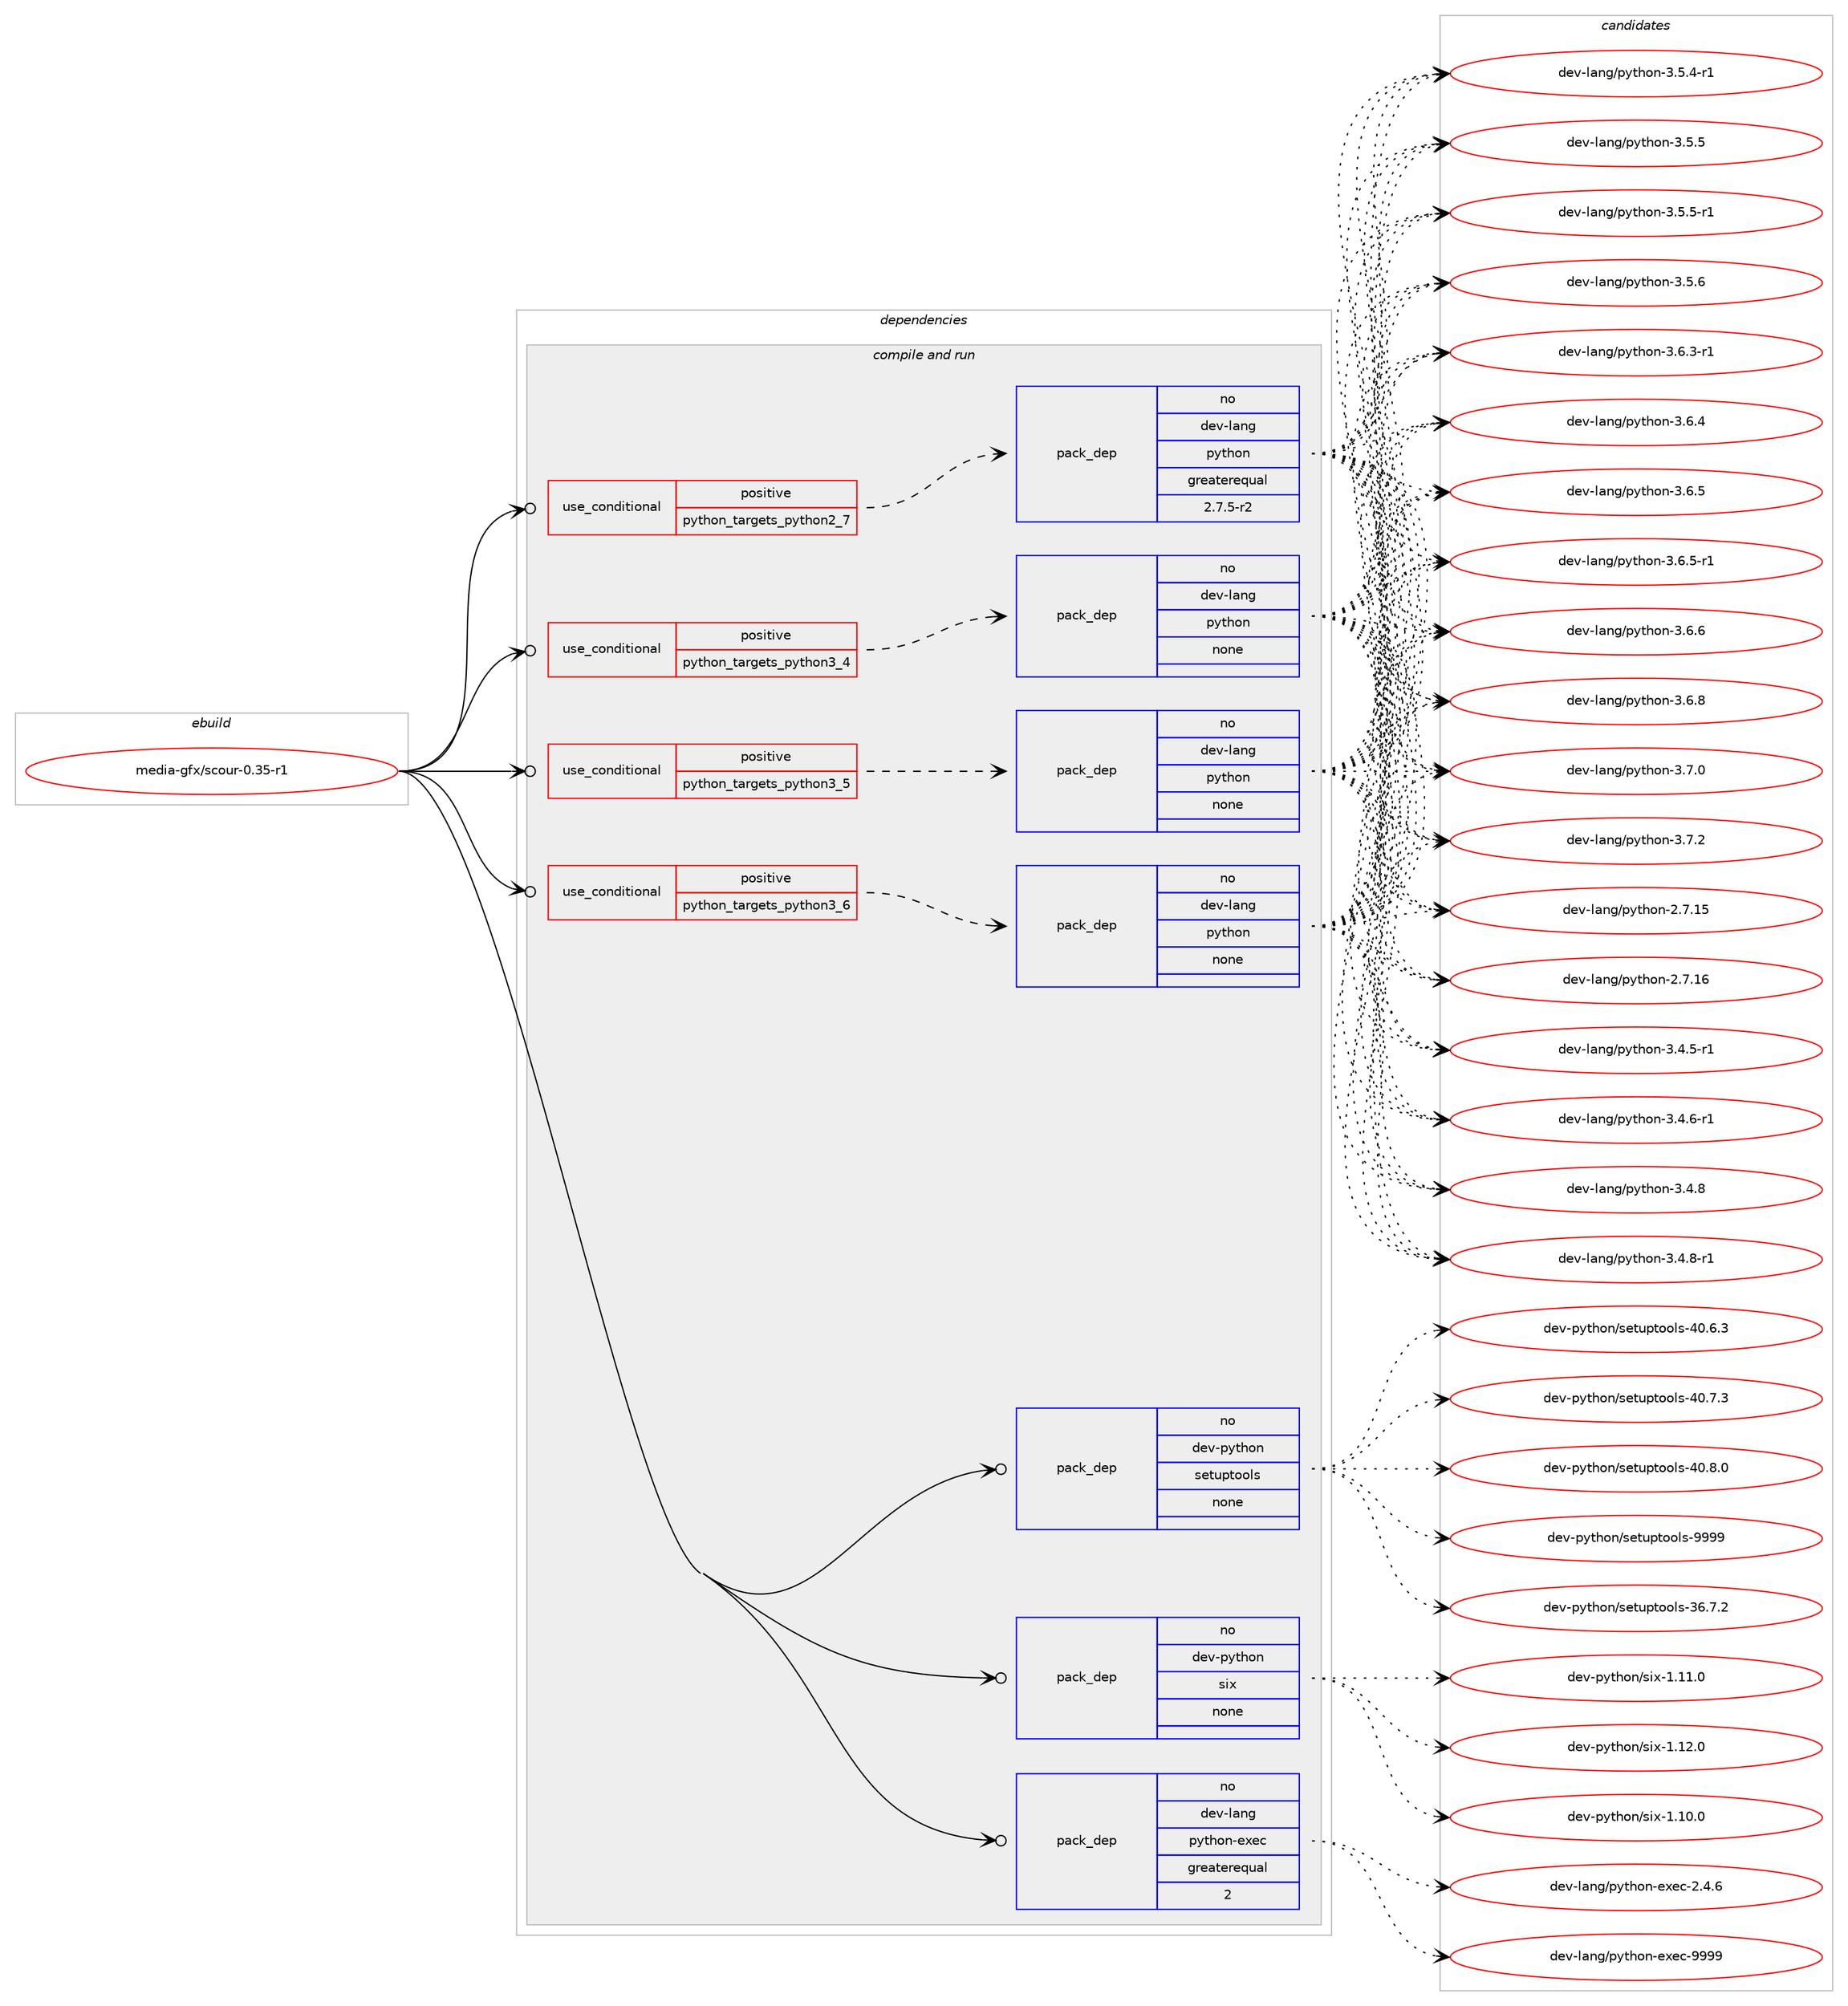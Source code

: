 digraph prolog {

# *************
# Graph options
# *************

newrank=true;
concentrate=true;
compound=true;
graph [rankdir=LR,fontname=Helvetica,fontsize=10,ranksep=1.5];#, ranksep=2.5, nodesep=0.2];
edge  [arrowhead=vee];
node  [fontname=Helvetica,fontsize=10];

# **********
# The ebuild
# **********

subgraph cluster_leftcol {
color=gray;
rank=same;
label=<<i>ebuild</i>>;
id [label="media-gfx/scour-0.35-r1", color=red, width=4, href="../media-gfx/scour-0.35-r1.svg"];
}

# ****************
# The dependencies
# ****************

subgraph cluster_midcol {
color=gray;
label=<<i>dependencies</i>>;
subgraph cluster_compile {
fillcolor="#eeeeee";
style=filled;
label=<<i>compile</i>>;
}
subgraph cluster_compileandrun {
fillcolor="#eeeeee";
style=filled;
label=<<i>compile and run</i>>;
subgraph cond433300 {
dependency1607636 [label=<<TABLE BORDER="0" CELLBORDER="1" CELLSPACING="0" CELLPADDING="4"><TR><TD ROWSPAN="3" CELLPADDING="10">use_conditional</TD></TR><TR><TD>positive</TD></TR><TR><TD>python_targets_python2_7</TD></TR></TABLE>>, shape=none, color=red];
subgraph pack1148710 {
dependency1607637 [label=<<TABLE BORDER="0" CELLBORDER="1" CELLSPACING="0" CELLPADDING="4" WIDTH="220"><TR><TD ROWSPAN="6" CELLPADDING="30">pack_dep</TD></TR><TR><TD WIDTH="110">no</TD></TR><TR><TD>dev-lang</TD></TR><TR><TD>python</TD></TR><TR><TD>greaterequal</TD></TR><TR><TD>2.7.5-r2</TD></TR></TABLE>>, shape=none, color=blue];
}
dependency1607636:e -> dependency1607637:w [weight=20,style="dashed",arrowhead="vee"];
}
id:e -> dependency1607636:w [weight=20,style="solid",arrowhead="odotvee"];
subgraph cond433301 {
dependency1607638 [label=<<TABLE BORDER="0" CELLBORDER="1" CELLSPACING="0" CELLPADDING="4"><TR><TD ROWSPAN="3" CELLPADDING="10">use_conditional</TD></TR><TR><TD>positive</TD></TR><TR><TD>python_targets_python3_4</TD></TR></TABLE>>, shape=none, color=red];
subgraph pack1148711 {
dependency1607639 [label=<<TABLE BORDER="0" CELLBORDER="1" CELLSPACING="0" CELLPADDING="4" WIDTH="220"><TR><TD ROWSPAN="6" CELLPADDING="30">pack_dep</TD></TR><TR><TD WIDTH="110">no</TD></TR><TR><TD>dev-lang</TD></TR><TR><TD>python</TD></TR><TR><TD>none</TD></TR><TR><TD></TD></TR></TABLE>>, shape=none, color=blue];
}
dependency1607638:e -> dependency1607639:w [weight=20,style="dashed",arrowhead="vee"];
}
id:e -> dependency1607638:w [weight=20,style="solid",arrowhead="odotvee"];
subgraph cond433302 {
dependency1607640 [label=<<TABLE BORDER="0" CELLBORDER="1" CELLSPACING="0" CELLPADDING="4"><TR><TD ROWSPAN="3" CELLPADDING="10">use_conditional</TD></TR><TR><TD>positive</TD></TR><TR><TD>python_targets_python3_5</TD></TR></TABLE>>, shape=none, color=red];
subgraph pack1148712 {
dependency1607641 [label=<<TABLE BORDER="0" CELLBORDER="1" CELLSPACING="0" CELLPADDING="4" WIDTH="220"><TR><TD ROWSPAN="6" CELLPADDING="30">pack_dep</TD></TR><TR><TD WIDTH="110">no</TD></TR><TR><TD>dev-lang</TD></TR><TR><TD>python</TD></TR><TR><TD>none</TD></TR><TR><TD></TD></TR></TABLE>>, shape=none, color=blue];
}
dependency1607640:e -> dependency1607641:w [weight=20,style="dashed",arrowhead="vee"];
}
id:e -> dependency1607640:w [weight=20,style="solid",arrowhead="odotvee"];
subgraph cond433303 {
dependency1607642 [label=<<TABLE BORDER="0" CELLBORDER="1" CELLSPACING="0" CELLPADDING="4"><TR><TD ROWSPAN="3" CELLPADDING="10">use_conditional</TD></TR><TR><TD>positive</TD></TR><TR><TD>python_targets_python3_6</TD></TR></TABLE>>, shape=none, color=red];
subgraph pack1148713 {
dependency1607643 [label=<<TABLE BORDER="0" CELLBORDER="1" CELLSPACING="0" CELLPADDING="4" WIDTH="220"><TR><TD ROWSPAN="6" CELLPADDING="30">pack_dep</TD></TR><TR><TD WIDTH="110">no</TD></TR><TR><TD>dev-lang</TD></TR><TR><TD>python</TD></TR><TR><TD>none</TD></TR><TR><TD></TD></TR></TABLE>>, shape=none, color=blue];
}
dependency1607642:e -> dependency1607643:w [weight=20,style="dashed",arrowhead="vee"];
}
id:e -> dependency1607642:w [weight=20,style="solid",arrowhead="odotvee"];
subgraph pack1148714 {
dependency1607644 [label=<<TABLE BORDER="0" CELLBORDER="1" CELLSPACING="0" CELLPADDING="4" WIDTH="220"><TR><TD ROWSPAN="6" CELLPADDING="30">pack_dep</TD></TR><TR><TD WIDTH="110">no</TD></TR><TR><TD>dev-lang</TD></TR><TR><TD>python-exec</TD></TR><TR><TD>greaterequal</TD></TR><TR><TD>2</TD></TR></TABLE>>, shape=none, color=blue];
}
id:e -> dependency1607644:w [weight=20,style="solid",arrowhead="odotvee"];
subgraph pack1148715 {
dependency1607645 [label=<<TABLE BORDER="0" CELLBORDER="1" CELLSPACING="0" CELLPADDING="4" WIDTH="220"><TR><TD ROWSPAN="6" CELLPADDING="30">pack_dep</TD></TR><TR><TD WIDTH="110">no</TD></TR><TR><TD>dev-python</TD></TR><TR><TD>setuptools</TD></TR><TR><TD>none</TD></TR><TR><TD></TD></TR></TABLE>>, shape=none, color=blue];
}
id:e -> dependency1607645:w [weight=20,style="solid",arrowhead="odotvee"];
subgraph pack1148716 {
dependency1607646 [label=<<TABLE BORDER="0" CELLBORDER="1" CELLSPACING="0" CELLPADDING="4" WIDTH="220"><TR><TD ROWSPAN="6" CELLPADDING="30">pack_dep</TD></TR><TR><TD WIDTH="110">no</TD></TR><TR><TD>dev-python</TD></TR><TR><TD>six</TD></TR><TR><TD>none</TD></TR><TR><TD></TD></TR></TABLE>>, shape=none, color=blue];
}
id:e -> dependency1607646:w [weight=20,style="solid",arrowhead="odotvee"];
}
subgraph cluster_run {
fillcolor="#eeeeee";
style=filled;
label=<<i>run</i>>;
}
}

# **************
# The candidates
# **************

subgraph cluster_choices {
rank=same;
color=gray;
label=<<i>candidates</i>>;

subgraph choice1148710 {
color=black;
nodesep=1;
choice10010111845108971101034711212111610411111045504655464953 [label="dev-lang/python-2.7.15", color=red, width=4,href="../dev-lang/python-2.7.15.svg"];
choice10010111845108971101034711212111610411111045504655464954 [label="dev-lang/python-2.7.16", color=red, width=4,href="../dev-lang/python-2.7.16.svg"];
choice1001011184510897110103471121211161041111104551465246534511449 [label="dev-lang/python-3.4.5-r1", color=red, width=4,href="../dev-lang/python-3.4.5-r1.svg"];
choice1001011184510897110103471121211161041111104551465246544511449 [label="dev-lang/python-3.4.6-r1", color=red, width=4,href="../dev-lang/python-3.4.6-r1.svg"];
choice100101118451089711010347112121116104111110455146524656 [label="dev-lang/python-3.4.8", color=red, width=4,href="../dev-lang/python-3.4.8.svg"];
choice1001011184510897110103471121211161041111104551465246564511449 [label="dev-lang/python-3.4.8-r1", color=red, width=4,href="../dev-lang/python-3.4.8-r1.svg"];
choice1001011184510897110103471121211161041111104551465346524511449 [label="dev-lang/python-3.5.4-r1", color=red, width=4,href="../dev-lang/python-3.5.4-r1.svg"];
choice100101118451089711010347112121116104111110455146534653 [label="dev-lang/python-3.5.5", color=red, width=4,href="../dev-lang/python-3.5.5.svg"];
choice1001011184510897110103471121211161041111104551465346534511449 [label="dev-lang/python-3.5.5-r1", color=red, width=4,href="../dev-lang/python-3.5.5-r1.svg"];
choice100101118451089711010347112121116104111110455146534654 [label="dev-lang/python-3.5.6", color=red, width=4,href="../dev-lang/python-3.5.6.svg"];
choice1001011184510897110103471121211161041111104551465446514511449 [label="dev-lang/python-3.6.3-r1", color=red, width=4,href="../dev-lang/python-3.6.3-r1.svg"];
choice100101118451089711010347112121116104111110455146544652 [label="dev-lang/python-3.6.4", color=red, width=4,href="../dev-lang/python-3.6.4.svg"];
choice100101118451089711010347112121116104111110455146544653 [label="dev-lang/python-3.6.5", color=red, width=4,href="../dev-lang/python-3.6.5.svg"];
choice1001011184510897110103471121211161041111104551465446534511449 [label="dev-lang/python-3.6.5-r1", color=red, width=4,href="../dev-lang/python-3.6.5-r1.svg"];
choice100101118451089711010347112121116104111110455146544654 [label="dev-lang/python-3.6.6", color=red, width=4,href="../dev-lang/python-3.6.6.svg"];
choice100101118451089711010347112121116104111110455146544656 [label="dev-lang/python-3.6.8", color=red, width=4,href="../dev-lang/python-3.6.8.svg"];
choice100101118451089711010347112121116104111110455146554648 [label="dev-lang/python-3.7.0", color=red, width=4,href="../dev-lang/python-3.7.0.svg"];
choice100101118451089711010347112121116104111110455146554650 [label="dev-lang/python-3.7.2", color=red, width=4,href="../dev-lang/python-3.7.2.svg"];
dependency1607637:e -> choice10010111845108971101034711212111610411111045504655464953:w [style=dotted,weight="100"];
dependency1607637:e -> choice10010111845108971101034711212111610411111045504655464954:w [style=dotted,weight="100"];
dependency1607637:e -> choice1001011184510897110103471121211161041111104551465246534511449:w [style=dotted,weight="100"];
dependency1607637:e -> choice1001011184510897110103471121211161041111104551465246544511449:w [style=dotted,weight="100"];
dependency1607637:e -> choice100101118451089711010347112121116104111110455146524656:w [style=dotted,weight="100"];
dependency1607637:e -> choice1001011184510897110103471121211161041111104551465246564511449:w [style=dotted,weight="100"];
dependency1607637:e -> choice1001011184510897110103471121211161041111104551465346524511449:w [style=dotted,weight="100"];
dependency1607637:e -> choice100101118451089711010347112121116104111110455146534653:w [style=dotted,weight="100"];
dependency1607637:e -> choice1001011184510897110103471121211161041111104551465346534511449:w [style=dotted,weight="100"];
dependency1607637:e -> choice100101118451089711010347112121116104111110455146534654:w [style=dotted,weight="100"];
dependency1607637:e -> choice1001011184510897110103471121211161041111104551465446514511449:w [style=dotted,weight="100"];
dependency1607637:e -> choice100101118451089711010347112121116104111110455146544652:w [style=dotted,weight="100"];
dependency1607637:e -> choice100101118451089711010347112121116104111110455146544653:w [style=dotted,weight="100"];
dependency1607637:e -> choice1001011184510897110103471121211161041111104551465446534511449:w [style=dotted,weight="100"];
dependency1607637:e -> choice100101118451089711010347112121116104111110455146544654:w [style=dotted,weight="100"];
dependency1607637:e -> choice100101118451089711010347112121116104111110455146544656:w [style=dotted,weight="100"];
dependency1607637:e -> choice100101118451089711010347112121116104111110455146554648:w [style=dotted,weight="100"];
dependency1607637:e -> choice100101118451089711010347112121116104111110455146554650:w [style=dotted,weight="100"];
}
subgraph choice1148711 {
color=black;
nodesep=1;
choice10010111845108971101034711212111610411111045504655464953 [label="dev-lang/python-2.7.15", color=red, width=4,href="../dev-lang/python-2.7.15.svg"];
choice10010111845108971101034711212111610411111045504655464954 [label="dev-lang/python-2.7.16", color=red, width=4,href="../dev-lang/python-2.7.16.svg"];
choice1001011184510897110103471121211161041111104551465246534511449 [label="dev-lang/python-3.4.5-r1", color=red, width=4,href="../dev-lang/python-3.4.5-r1.svg"];
choice1001011184510897110103471121211161041111104551465246544511449 [label="dev-lang/python-3.4.6-r1", color=red, width=4,href="../dev-lang/python-3.4.6-r1.svg"];
choice100101118451089711010347112121116104111110455146524656 [label="dev-lang/python-3.4.8", color=red, width=4,href="../dev-lang/python-3.4.8.svg"];
choice1001011184510897110103471121211161041111104551465246564511449 [label="dev-lang/python-3.4.8-r1", color=red, width=4,href="../dev-lang/python-3.4.8-r1.svg"];
choice1001011184510897110103471121211161041111104551465346524511449 [label="dev-lang/python-3.5.4-r1", color=red, width=4,href="../dev-lang/python-3.5.4-r1.svg"];
choice100101118451089711010347112121116104111110455146534653 [label="dev-lang/python-3.5.5", color=red, width=4,href="../dev-lang/python-3.5.5.svg"];
choice1001011184510897110103471121211161041111104551465346534511449 [label="dev-lang/python-3.5.5-r1", color=red, width=4,href="../dev-lang/python-3.5.5-r1.svg"];
choice100101118451089711010347112121116104111110455146534654 [label="dev-lang/python-3.5.6", color=red, width=4,href="../dev-lang/python-3.5.6.svg"];
choice1001011184510897110103471121211161041111104551465446514511449 [label="dev-lang/python-3.6.3-r1", color=red, width=4,href="../dev-lang/python-3.6.3-r1.svg"];
choice100101118451089711010347112121116104111110455146544652 [label="dev-lang/python-3.6.4", color=red, width=4,href="../dev-lang/python-3.6.4.svg"];
choice100101118451089711010347112121116104111110455146544653 [label="dev-lang/python-3.6.5", color=red, width=4,href="../dev-lang/python-3.6.5.svg"];
choice1001011184510897110103471121211161041111104551465446534511449 [label="dev-lang/python-3.6.5-r1", color=red, width=4,href="../dev-lang/python-3.6.5-r1.svg"];
choice100101118451089711010347112121116104111110455146544654 [label="dev-lang/python-3.6.6", color=red, width=4,href="../dev-lang/python-3.6.6.svg"];
choice100101118451089711010347112121116104111110455146544656 [label="dev-lang/python-3.6.8", color=red, width=4,href="../dev-lang/python-3.6.8.svg"];
choice100101118451089711010347112121116104111110455146554648 [label="dev-lang/python-3.7.0", color=red, width=4,href="../dev-lang/python-3.7.0.svg"];
choice100101118451089711010347112121116104111110455146554650 [label="dev-lang/python-3.7.2", color=red, width=4,href="../dev-lang/python-3.7.2.svg"];
dependency1607639:e -> choice10010111845108971101034711212111610411111045504655464953:w [style=dotted,weight="100"];
dependency1607639:e -> choice10010111845108971101034711212111610411111045504655464954:w [style=dotted,weight="100"];
dependency1607639:e -> choice1001011184510897110103471121211161041111104551465246534511449:w [style=dotted,weight="100"];
dependency1607639:e -> choice1001011184510897110103471121211161041111104551465246544511449:w [style=dotted,weight="100"];
dependency1607639:e -> choice100101118451089711010347112121116104111110455146524656:w [style=dotted,weight="100"];
dependency1607639:e -> choice1001011184510897110103471121211161041111104551465246564511449:w [style=dotted,weight="100"];
dependency1607639:e -> choice1001011184510897110103471121211161041111104551465346524511449:w [style=dotted,weight="100"];
dependency1607639:e -> choice100101118451089711010347112121116104111110455146534653:w [style=dotted,weight="100"];
dependency1607639:e -> choice1001011184510897110103471121211161041111104551465346534511449:w [style=dotted,weight="100"];
dependency1607639:e -> choice100101118451089711010347112121116104111110455146534654:w [style=dotted,weight="100"];
dependency1607639:e -> choice1001011184510897110103471121211161041111104551465446514511449:w [style=dotted,weight="100"];
dependency1607639:e -> choice100101118451089711010347112121116104111110455146544652:w [style=dotted,weight="100"];
dependency1607639:e -> choice100101118451089711010347112121116104111110455146544653:w [style=dotted,weight="100"];
dependency1607639:e -> choice1001011184510897110103471121211161041111104551465446534511449:w [style=dotted,weight="100"];
dependency1607639:e -> choice100101118451089711010347112121116104111110455146544654:w [style=dotted,weight="100"];
dependency1607639:e -> choice100101118451089711010347112121116104111110455146544656:w [style=dotted,weight="100"];
dependency1607639:e -> choice100101118451089711010347112121116104111110455146554648:w [style=dotted,weight="100"];
dependency1607639:e -> choice100101118451089711010347112121116104111110455146554650:w [style=dotted,weight="100"];
}
subgraph choice1148712 {
color=black;
nodesep=1;
choice10010111845108971101034711212111610411111045504655464953 [label="dev-lang/python-2.7.15", color=red, width=4,href="../dev-lang/python-2.7.15.svg"];
choice10010111845108971101034711212111610411111045504655464954 [label="dev-lang/python-2.7.16", color=red, width=4,href="../dev-lang/python-2.7.16.svg"];
choice1001011184510897110103471121211161041111104551465246534511449 [label="dev-lang/python-3.4.5-r1", color=red, width=4,href="../dev-lang/python-3.4.5-r1.svg"];
choice1001011184510897110103471121211161041111104551465246544511449 [label="dev-lang/python-3.4.6-r1", color=red, width=4,href="../dev-lang/python-3.4.6-r1.svg"];
choice100101118451089711010347112121116104111110455146524656 [label="dev-lang/python-3.4.8", color=red, width=4,href="../dev-lang/python-3.4.8.svg"];
choice1001011184510897110103471121211161041111104551465246564511449 [label="dev-lang/python-3.4.8-r1", color=red, width=4,href="../dev-lang/python-3.4.8-r1.svg"];
choice1001011184510897110103471121211161041111104551465346524511449 [label="dev-lang/python-3.5.4-r1", color=red, width=4,href="../dev-lang/python-3.5.4-r1.svg"];
choice100101118451089711010347112121116104111110455146534653 [label="dev-lang/python-3.5.5", color=red, width=4,href="../dev-lang/python-3.5.5.svg"];
choice1001011184510897110103471121211161041111104551465346534511449 [label="dev-lang/python-3.5.5-r1", color=red, width=4,href="../dev-lang/python-3.5.5-r1.svg"];
choice100101118451089711010347112121116104111110455146534654 [label="dev-lang/python-3.5.6", color=red, width=4,href="../dev-lang/python-3.5.6.svg"];
choice1001011184510897110103471121211161041111104551465446514511449 [label="dev-lang/python-3.6.3-r1", color=red, width=4,href="../dev-lang/python-3.6.3-r1.svg"];
choice100101118451089711010347112121116104111110455146544652 [label="dev-lang/python-3.6.4", color=red, width=4,href="../dev-lang/python-3.6.4.svg"];
choice100101118451089711010347112121116104111110455146544653 [label="dev-lang/python-3.6.5", color=red, width=4,href="../dev-lang/python-3.6.5.svg"];
choice1001011184510897110103471121211161041111104551465446534511449 [label="dev-lang/python-3.6.5-r1", color=red, width=4,href="../dev-lang/python-3.6.5-r1.svg"];
choice100101118451089711010347112121116104111110455146544654 [label="dev-lang/python-3.6.6", color=red, width=4,href="../dev-lang/python-3.6.6.svg"];
choice100101118451089711010347112121116104111110455146544656 [label="dev-lang/python-3.6.8", color=red, width=4,href="../dev-lang/python-3.6.8.svg"];
choice100101118451089711010347112121116104111110455146554648 [label="dev-lang/python-3.7.0", color=red, width=4,href="../dev-lang/python-3.7.0.svg"];
choice100101118451089711010347112121116104111110455146554650 [label="dev-lang/python-3.7.2", color=red, width=4,href="../dev-lang/python-3.7.2.svg"];
dependency1607641:e -> choice10010111845108971101034711212111610411111045504655464953:w [style=dotted,weight="100"];
dependency1607641:e -> choice10010111845108971101034711212111610411111045504655464954:w [style=dotted,weight="100"];
dependency1607641:e -> choice1001011184510897110103471121211161041111104551465246534511449:w [style=dotted,weight="100"];
dependency1607641:e -> choice1001011184510897110103471121211161041111104551465246544511449:w [style=dotted,weight="100"];
dependency1607641:e -> choice100101118451089711010347112121116104111110455146524656:w [style=dotted,weight="100"];
dependency1607641:e -> choice1001011184510897110103471121211161041111104551465246564511449:w [style=dotted,weight="100"];
dependency1607641:e -> choice1001011184510897110103471121211161041111104551465346524511449:w [style=dotted,weight="100"];
dependency1607641:e -> choice100101118451089711010347112121116104111110455146534653:w [style=dotted,weight="100"];
dependency1607641:e -> choice1001011184510897110103471121211161041111104551465346534511449:w [style=dotted,weight="100"];
dependency1607641:e -> choice100101118451089711010347112121116104111110455146534654:w [style=dotted,weight="100"];
dependency1607641:e -> choice1001011184510897110103471121211161041111104551465446514511449:w [style=dotted,weight="100"];
dependency1607641:e -> choice100101118451089711010347112121116104111110455146544652:w [style=dotted,weight="100"];
dependency1607641:e -> choice100101118451089711010347112121116104111110455146544653:w [style=dotted,weight="100"];
dependency1607641:e -> choice1001011184510897110103471121211161041111104551465446534511449:w [style=dotted,weight="100"];
dependency1607641:e -> choice100101118451089711010347112121116104111110455146544654:w [style=dotted,weight="100"];
dependency1607641:e -> choice100101118451089711010347112121116104111110455146544656:w [style=dotted,weight="100"];
dependency1607641:e -> choice100101118451089711010347112121116104111110455146554648:w [style=dotted,weight="100"];
dependency1607641:e -> choice100101118451089711010347112121116104111110455146554650:w [style=dotted,weight="100"];
}
subgraph choice1148713 {
color=black;
nodesep=1;
choice10010111845108971101034711212111610411111045504655464953 [label="dev-lang/python-2.7.15", color=red, width=4,href="../dev-lang/python-2.7.15.svg"];
choice10010111845108971101034711212111610411111045504655464954 [label="dev-lang/python-2.7.16", color=red, width=4,href="../dev-lang/python-2.7.16.svg"];
choice1001011184510897110103471121211161041111104551465246534511449 [label="dev-lang/python-3.4.5-r1", color=red, width=4,href="../dev-lang/python-3.4.5-r1.svg"];
choice1001011184510897110103471121211161041111104551465246544511449 [label="dev-lang/python-3.4.6-r1", color=red, width=4,href="../dev-lang/python-3.4.6-r1.svg"];
choice100101118451089711010347112121116104111110455146524656 [label="dev-lang/python-3.4.8", color=red, width=4,href="../dev-lang/python-3.4.8.svg"];
choice1001011184510897110103471121211161041111104551465246564511449 [label="dev-lang/python-3.4.8-r1", color=red, width=4,href="../dev-lang/python-3.4.8-r1.svg"];
choice1001011184510897110103471121211161041111104551465346524511449 [label="dev-lang/python-3.5.4-r1", color=red, width=4,href="../dev-lang/python-3.5.4-r1.svg"];
choice100101118451089711010347112121116104111110455146534653 [label="dev-lang/python-3.5.5", color=red, width=4,href="../dev-lang/python-3.5.5.svg"];
choice1001011184510897110103471121211161041111104551465346534511449 [label="dev-lang/python-3.5.5-r1", color=red, width=4,href="../dev-lang/python-3.5.5-r1.svg"];
choice100101118451089711010347112121116104111110455146534654 [label="dev-lang/python-3.5.6", color=red, width=4,href="../dev-lang/python-3.5.6.svg"];
choice1001011184510897110103471121211161041111104551465446514511449 [label="dev-lang/python-3.6.3-r1", color=red, width=4,href="../dev-lang/python-3.6.3-r1.svg"];
choice100101118451089711010347112121116104111110455146544652 [label="dev-lang/python-3.6.4", color=red, width=4,href="../dev-lang/python-3.6.4.svg"];
choice100101118451089711010347112121116104111110455146544653 [label="dev-lang/python-3.6.5", color=red, width=4,href="../dev-lang/python-3.6.5.svg"];
choice1001011184510897110103471121211161041111104551465446534511449 [label="dev-lang/python-3.6.5-r1", color=red, width=4,href="../dev-lang/python-3.6.5-r1.svg"];
choice100101118451089711010347112121116104111110455146544654 [label="dev-lang/python-3.6.6", color=red, width=4,href="../dev-lang/python-3.6.6.svg"];
choice100101118451089711010347112121116104111110455146544656 [label="dev-lang/python-3.6.8", color=red, width=4,href="../dev-lang/python-3.6.8.svg"];
choice100101118451089711010347112121116104111110455146554648 [label="dev-lang/python-3.7.0", color=red, width=4,href="../dev-lang/python-3.7.0.svg"];
choice100101118451089711010347112121116104111110455146554650 [label="dev-lang/python-3.7.2", color=red, width=4,href="../dev-lang/python-3.7.2.svg"];
dependency1607643:e -> choice10010111845108971101034711212111610411111045504655464953:w [style=dotted,weight="100"];
dependency1607643:e -> choice10010111845108971101034711212111610411111045504655464954:w [style=dotted,weight="100"];
dependency1607643:e -> choice1001011184510897110103471121211161041111104551465246534511449:w [style=dotted,weight="100"];
dependency1607643:e -> choice1001011184510897110103471121211161041111104551465246544511449:w [style=dotted,weight="100"];
dependency1607643:e -> choice100101118451089711010347112121116104111110455146524656:w [style=dotted,weight="100"];
dependency1607643:e -> choice1001011184510897110103471121211161041111104551465246564511449:w [style=dotted,weight="100"];
dependency1607643:e -> choice1001011184510897110103471121211161041111104551465346524511449:w [style=dotted,weight="100"];
dependency1607643:e -> choice100101118451089711010347112121116104111110455146534653:w [style=dotted,weight="100"];
dependency1607643:e -> choice1001011184510897110103471121211161041111104551465346534511449:w [style=dotted,weight="100"];
dependency1607643:e -> choice100101118451089711010347112121116104111110455146534654:w [style=dotted,weight="100"];
dependency1607643:e -> choice1001011184510897110103471121211161041111104551465446514511449:w [style=dotted,weight="100"];
dependency1607643:e -> choice100101118451089711010347112121116104111110455146544652:w [style=dotted,weight="100"];
dependency1607643:e -> choice100101118451089711010347112121116104111110455146544653:w [style=dotted,weight="100"];
dependency1607643:e -> choice1001011184510897110103471121211161041111104551465446534511449:w [style=dotted,weight="100"];
dependency1607643:e -> choice100101118451089711010347112121116104111110455146544654:w [style=dotted,weight="100"];
dependency1607643:e -> choice100101118451089711010347112121116104111110455146544656:w [style=dotted,weight="100"];
dependency1607643:e -> choice100101118451089711010347112121116104111110455146554648:w [style=dotted,weight="100"];
dependency1607643:e -> choice100101118451089711010347112121116104111110455146554650:w [style=dotted,weight="100"];
}
subgraph choice1148714 {
color=black;
nodesep=1;
choice1001011184510897110103471121211161041111104510112010199455046524654 [label="dev-lang/python-exec-2.4.6", color=red, width=4,href="../dev-lang/python-exec-2.4.6.svg"];
choice10010111845108971101034711212111610411111045101120101994557575757 [label="dev-lang/python-exec-9999", color=red, width=4,href="../dev-lang/python-exec-9999.svg"];
dependency1607644:e -> choice1001011184510897110103471121211161041111104510112010199455046524654:w [style=dotted,weight="100"];
dependency1607644:e -> choice10010111845108971101034711212111610411111045101120101994557575757:w [style=dotted,weight="100"];
}
subgraph choice1148715 {
color=black;
nodesep=1;
choice100101118451121211161041111104711510111611711211611111110811545515446554650 [label="dev-python/setuptools-36.7.2", color=red, width=4,href="../dev-python/setuptools-36.7.2.svg"];
choice100101118451121211161041111104711510111611711211611111110811545524846544651 [label="dev-python/setuptools-40.6.3", color=red, width=4,href="../dev-python/setuptools-40.6.3.svg"];
choice100101118451121211161041111104711510111611711211611111110811545524846554651 [label="dev-python/setuptools-40.7.3", color=red, width=4,href="../dev-python/setuptools-40.7.3.svg"];
choice100101118451121211161041111104711510111611711211611111110811545524846564648 [label="dev-python/setuptools-40.8.0", color=red, width=4,href="../dev-python/setuptools-40.8.0.svg"];
choice10010111845112121116104111110471151011161171121161111111081154557575757 [label="dev-python/setuptools-9999", color=red, width=4,href="../dev-python/setuptools-9999.svg"];
dependency1607645:e -> choice100101118451121211161041111104711510111611711211611111110811545515446554650:w [style=dotted,weight="100"];
dependency1607645:e -> choice100101118451121211161041111104711510111611711211611111110811545524846544651:w [style=dotted,weight="100"];
dependency1607645:e -> choice100101118451121211161041111104711510111611711211611111110811545524846554651:w [style=dotted,weight="100"];
dependency1607645:e -> choice100101118451121211161041111104711510111611711211611111110811545524846564648:w [style=dotted,weight="100"];
dependency1607645:e -> choice10010111845112121116104111110471151011161171121161111111081154557575757:w [style=dotted,weight="100"];
}
subgraph choice1148716 {
color=black;
nodesep=1;
choice100101118451121211161041111104711510512045494649484648 [label="dev-python/six-1.10.0", color=red, width=4,href="../dev-python/six-1.10.0.svg"];
choice100101118451121211161041111104711510512045494649494648 [label="dev-python/six-1.11.0", color=red, width=4,href="../dev-python/six-1.11.0.svg"];
choice100101118451121211161041111104711510512045494649504648 [label="dev-python/six-1.12.0", color=red, width=4,href="../dev-python/six-1.12.0.svg"];
dependency1607646:e -> choice100101118451121211161041111104711510512045494649484648:w [style=dotted,weight="100"];
dependency1607646:e -> choice100101118451121211161041111104711510512045494649494648:w [style=dotted,weight="100"];
dependency1607646:e -> choice100101118451121211161041111104711510512045494649504648:w [style=dotted,weight="100"];
}
}

}
